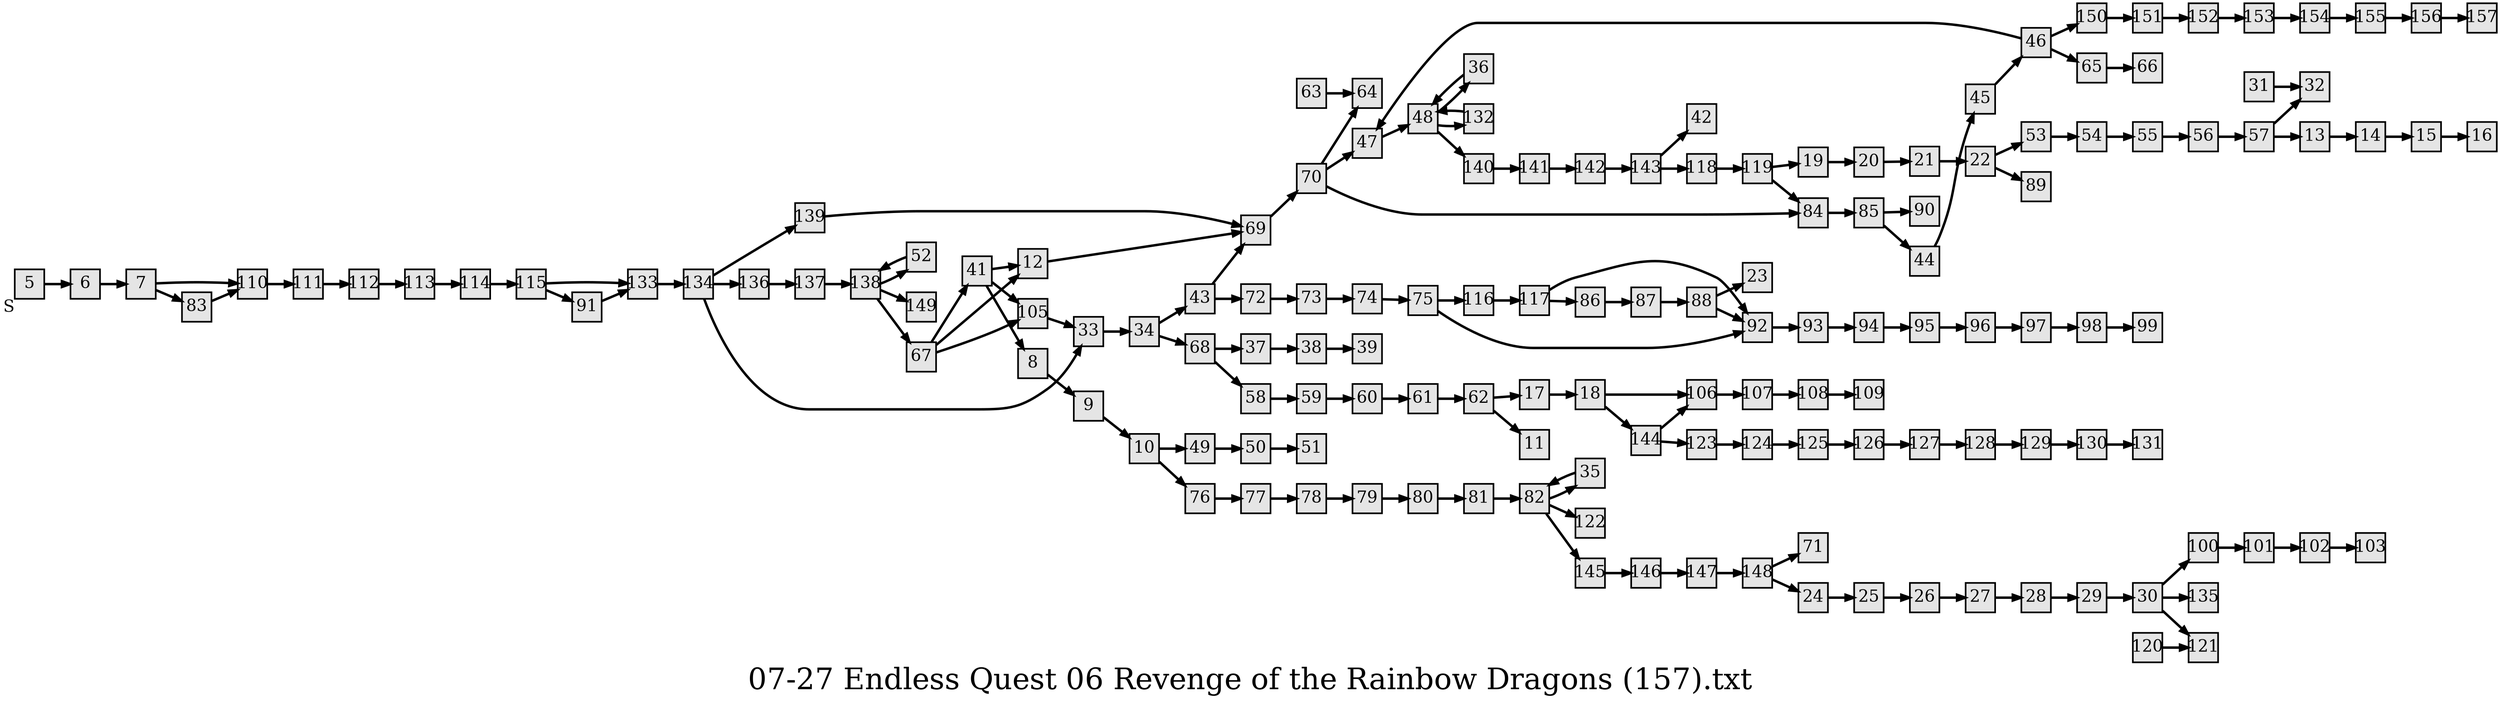 digraph g{
  graph [ label="07-27 Endless Quest 06 Revenge of the Rainbow Dragons (157).txt" rankdir=LR, ordering=out, fontsize=36, nodesep="0.35", ranksep="0.45"];
  node  [shape=rect, penwidth=2, fontsize=20, style=filled, fillcolor=grey90, margin="0,0", labelfloat=true, regular=true, fixedsize=true];
  edge  [labelfloat=true, penwidth=3, fontsize=12];

  5	[ xlabel="S" ];
  5 -> 6;
  6 -> 7;
  7 -> 110;
  7 -> 83;
  8 -> 9;
  9 -> 10;
  10 -> 49;
  10 -> 76;
  12 -> 69;
  13 -> 14;
  14 -> 15;
  15 -> 16;
  17 -> 18;
  18 -> 106;
  18 -> 144;
  19 -> 20;
  20 -> 21;
  21 -> 22;
  22 -> 53;
  22 -> 89;
  24 -> 25;
  25 -> 26;
  26 -> 27;
  27 -> 28;
  28 -> 29;
  29 -> 30;
  30 -> 100;
  30 -> 135;
  30 -> 121;
  31 -> 32;
  33 -> 34;
  34 -> 43;
  34 -> 68;
  35 -> 82;
  36 -> 48;
  37 -> 38;
  38 -> 39;
  41 -> 12;
  41 -> 105;
  41 -> 8;
  43 -> 69;
  43 -> 72;
  44 -> 45;
  45 -> 46;
  46 -> 150;
  46 -> 65;
  46 -> 47;
  47 -> 48;
  48 -> 36;
  48 -> 132;
  48 -> 140;
  49 -> 50;
  50 -> 51;
  52 -> 138;
  53 -> 54;
  54 -> 55;
  55 -> 56;
  56 -> 57;
  57 -> 32;
  57 -> 13;
  58 -> 59;
  59 -> 60;
  60 -> 61;
  61 -> 62;
  62 -> 17;
  62 -> 11;
  63 -> 64;
  65 -> 66;
  67 -> 41;
  67 -> 12;
  67 -> 105;
  68 -> 37;
  68 -> 58;
  69 -> 70;
  70 -> 64;
  70 -> 47;
  70 -> 84;
  72 -> 73;
  73 -> 74;
  74 -> 75;
  75 -> 116;
  75 -> 92;
  76 -> 77;
  77 -> 78;
  78 -> 79;
  79 -> 80;
  80 -> 81;
  81 -> 82;
  82 -> 35;
  82 -> 122;
  82 -> 145;
  83 -> 110;
  84 -> 85;
  85 -> 90;
  85 -> 44;
  86 -> 87;
  87 -> 88;
  88 -> 23;
  88 -> 92;
  91 -> 133;
  92 -> 93;
  93 -> 94;
  94 -> 95;
  95 -> 96;
  96 -> 97;
  97 -> 98;
  98 -> 99;
  100 -> 101;
  101 -> 102;
  102 -> 103;
  105 -> 33;
  106 -> 107;
  107 -> 108;
  108 -> 109;
  110 -> 111;
  111 -> 112;
  112 -> 113;
  113 -> 114;
  114 -> 115;
  115 -> 133;
  115 -> 91;
  116 -> 117;
  117 -> 92;
  117 -> 86;
  118 -> 119;
  119 -> 19;
  119 -> 84;
  120 -> 121;
  123 -> 124;
  124 -> 125;
  125 -> 126;
  126 -> 127;
  127 -> 128;
  128 -> 129;
  129 -> 130;
  130 -> 131;
  132 -> 48;
  133 -> 134;
  134 -> 139;
  134 -> 136;
  134 -> 33;
  136 -> 137;
  137 -> 138;
  138 -> 52;
  138 -> 149;
  138 -> 67;
  139 -> 69;
  140 -> 141;
  141 -> 142;
  142 -> 143;
  143 -> 42;
  143 -> 118;
  144 -> 106;
  144 -> 123;
  145 -> 146;
  146 -> 147;
  147 -> 148;
  148 -> 71;
  148 -> 24;
  150 -> 151;
  151 -> 152;
  152 -> 153;
  153 -> 154;
  154 -> 155;
  155 -> 156;
  156 -> 157;
  
}

